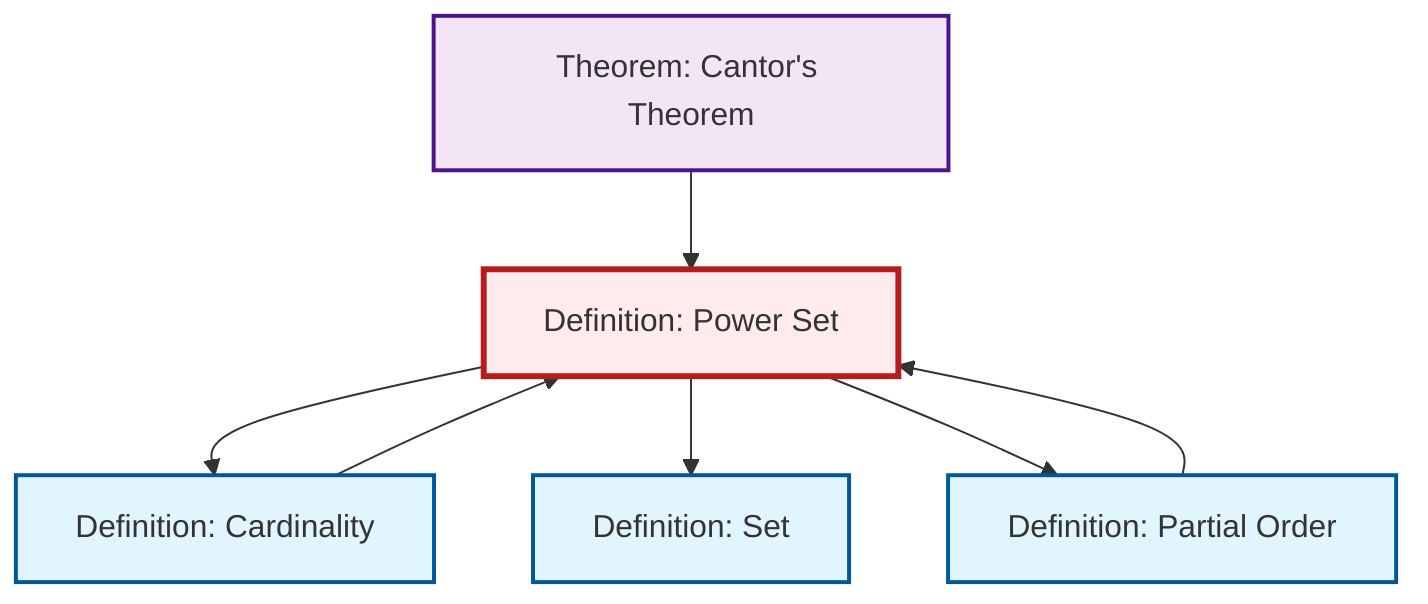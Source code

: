 graph TD
    classDef definition fill:#e1f5fe,stroke:#01579b,stroke-width:2px
    classDef theorem fill:#f3e5f5,stroke:#4a148c,stroke-width:2px
    classDef axiom fill:#fff3e0,stroke:#e65100,stroke-width:2px
    classDef example fill:#e8f5e9,stroke:#1b5e20,stroke-width:2px
    classDef current fill:#ffebee,stroke:#b71c1c,stroke-width:3px
    def-power-set["Definition: Power Set"]:::definition
    def-cardinality["Definition: Cardinality"]:::definition
    def-set["Definition: Set"]:::definition
    thm-cantor["Theorem: Cantor's Theorem"]:::theorem
    def-partial-order["Definition: Partial Order"]:::definition
    def-partial-order --> def-power-set
    thm-cantor --> def-power-set
    def-power-set --> def-cardinality
    def-cardinality --> def-power-set
    def-power-set --> def-set
    def-power-set --> def-partial-order
    class def-power-set current